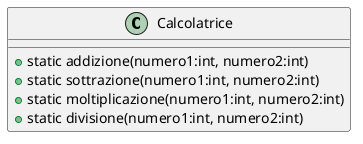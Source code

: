 @startuml cleme_4
class Calcolatrice {
+ static addizione(numero1:int, numero2:int)
+ static sottrazione(numero1:int, numero2:int)
+ static moltiplicazione(numero1:int, numero2:int)
+ static divisione(numero1:int, numero2:int)
}